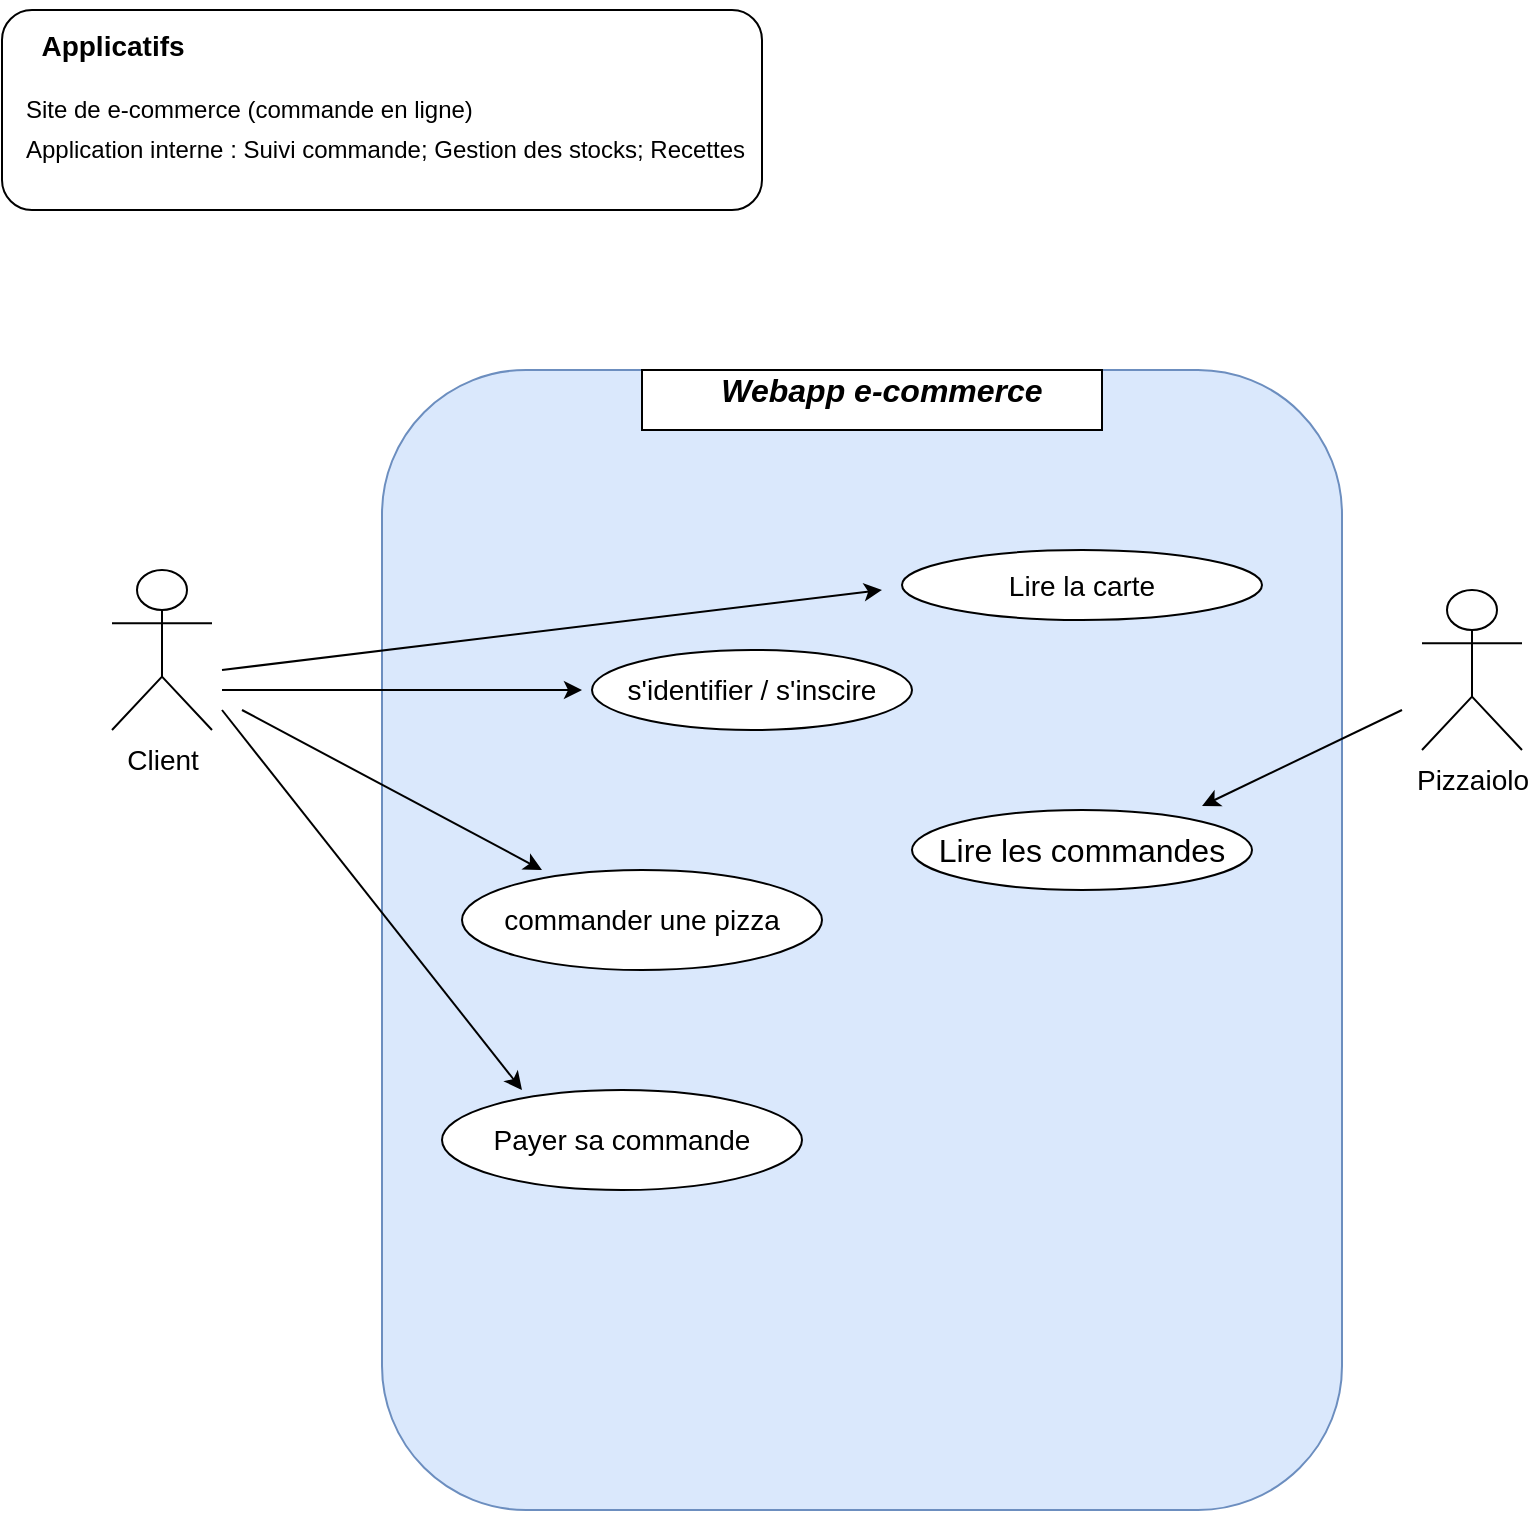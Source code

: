 <mxfile pages="1" version="11.2.8" type="github"><diagram id="MNXzi04fr1sy_u2QWTiJ" name="Page-1"><mxGraphModel dx="750" dy="402" grid="1" gridSize="10" guides="1" tooltips="1" connect="1" arrows="1" fold="1" page="1" pageScale="1" pageWidth="827" pageHeight="1169" math="0" shadow="0"><root><mxCell id="0"/><mxCell id="1" parent="0"/><mxCell id="WP350R45o4TcloDQfKBS-10" value="" style="rounded=1;whiteSpace=wrap;html=1;fontSize=14;align=center;fillColor=#dae8fc;strokeColor=#6c8ebf;direction=south;movable=0;resizable=0;rotatable=0;deletable=0;editable=0;connectable=0;" vertex="1" parent="1"><mxGeometry x="220" y="230" width="480" height="570" as="geometry"/></mxCell><mxCell id="WP350R45o4TcloDQfKBS-31" value="" style="rounded=0;whiteSpace=wrap;html=1;fontSize=14;align=center;" vertex="1" parent="1"><mxGeometry x="350" y="230" width="230" height="30" as="geometry"/></mxCell><mxCell id="WP350R45o4TcloDQfKBS-8" value="" style="group" vertex="1" connectable="0" parent="1"><mxGeometry x="30" y="50" width="380" height="100" as="geometry"/></mxCell><mxCell id="WP350R45o4TcloDQfKBS-7" value="" style="rounded=1;whiteSpace=wrap;html=1;fontSize=14;align=center;" vertex="1" parent="WP350R45o4TcloDQfKBS-8"><mxGeometry width="380" height="100" as="geometry"/></mxCell><mxCell id="WP350R45o4TcloDQfKBS-1" value="&lt;p style=&quot;font-size: 14px;&quot;&gt;Applicatifs&lt;/p&gt;" style="text;html=1;resizable=0;points=[];autosize=1;align=center;verticalAlign=middle;spacingTop=-4;fontStyle=1;fontSize=14;" vertex="1" parent="WP350R45o4TcloDQfKBS-8"><mxGeometry x="20" width="70" height="40" as="geometry"/></mxCell><mxCell id="WP350R45o4TcloDQfKBS-3" value="Site de e-commerce (commande en ligne)" style="text;html=1;resizable=0;points=[];autosize=1;align=left;verticalAlign=top;spacingTop=-4;" vertex="1" parent="WP350R45o4TcloDQfKBS-8"><mxGeometry x="10" y="40" width="240" height="20" as="geometry"/></mxCell><mxCell id="WP350R45o4TcloDQfKBS-5" value="Application interne : Suivi commande; Gestion des stocks; Recettes" style="text;html=1;resizable=0;points=[];autosize=1;align=left;verticalAlign=top;spacingTop=-4;" vertex="1" parent="WP350R45o4TcloDQfKBS-8"><mxGeometry x="10" y="60" width="370" height="20" as="geometry"/></mxCell><mxCell id="WP350R45o4TcloDQfKBS-12" value="&lt;b&gt;&lt;i&gt;Webapp e-commerce&lt;/i&gt;&lt;/b&gt;" style="text;html=1;strokeColor=none;fillColor=none;align=center;verticalAlign=middle;whiteSpace=wrap;rounded=0;fontSize=16;" vertex="1" parent="1"><mxGeometry x="375" y="230" width="190" height="20" as="geometry"/></mxCell><mxCell id="WP350R45o4TcloDQfKBS-26" value="Client" style="shape=umlActor;verticalLabelPosition=bottom;labelBackgroundColor=#ffffff;verticalAlign=top;html=1;outlineConnect=0;fontSize=14;align=center;" vertex="1" parent="1"><mxGeometry x="85" y="330" width="50" height="80" as="geometry"/></mxCell><mxCell id="WP350R45o4TcloDQfKBS-27" value="commander une pizza" style="ellipse;whiteSpace=wrap;html=1;fontSize=14;align=center;" vertex="1" parent="1"><mxGeometry x="260" y="480" width="180" height="50" as="geometry"/></mxCell><mxCell id="WP350R45o4TcloDQfKBS-28" value="Lire la carte" style="ellipse;whiteSpace=wrap;html=1;fontSize=14;align=center;" vertex="1" parent="1"><mxGeometry x="480" y="320" width="180" height="35" as="geometry"/></mxCell><mxCell id="WP350R45o4TcloDQfKBS-29" value="Payer sa commande" style="ellipse;whiteSpace=wrap;html=1;fontSize=14;align=center;" vertex="1" parent="1"><mxGeometry x="250" y="590" width="180" height="50" as="geometry"/></mxCell><mxCell id="WP350R45o4TcloDQfKBS-30" value="s'identifier / s'inscire" style="ellipse;whiteSpace=wrap;html=1;fontSize=14;align=center;" vertex="1" parent="1"><mxGeometry x="325" y="370" width="160" height="40" as="geometry"/></mxCell><mxCell id="WP350R45o4TcloDQfKBS-32" value="Pizzaiolo" style="shape=umlActor;verticalLabelPosition=bottom;labelBackgroundColor=#ffffff;verticalAlign=top;html=1;outlineConnect=0;fontSize=14;align=center;" vertex="1" parent="1"><mxGeometry x="740" y="340" width="50" height="80" as="geometry"/></mxCell><mxCell id="WP350R45o4TcloDQfKBS-37" value="Lire les commandes" style="ellipse;whiteSpace=wrap;html=1;fontSize=16;align=center;" vertex="1" parent="1"><mxGeometry x="485" y="450" width="170" height="40" as="geometry"/></mxCell><mxCell id="WP350R45o4TcloDQfKBS-38" value="" style="endArrow=classic;html=1;fontSize=16;" edge="1" parent="1"><mxGeometry width="50" height="50" relative="1" as="geometry"><mxPoint x="730" y="400" as="sourcePoint"/><mxPoint x="630" y="448" as="targetPoint"/><Array as="points"/></mxGeometry></mxCell><mxCell id="WP350R45o4TcloDQfKBS-39" value="" style="endArrow=classic;html=1;fontSize=16;" edge="1" parent="1"><mxGeometry width="50" height="50" relative="1" as="geometry"><mxPoint x="140" y="380" as="sourcePoint"/><mxPoint x="470" y="340" as="targetPoint"/><Array as="points"/></mxGeometry></mxCell><mxCell id="WP350R45o4TcloDQfKBS-40" value="" style="endArrow=classic;html=1;fontSize=16;" edge="1" parent="1"><mxGeometry width="50" height="50" relative="1" as="geometry"><mxPoint x="140" y="390" as="sourcePoint"/><mxPoint x="320" y="390" as="targetPoint"/><Array as="points"/></mxGeometry></mxCell><mxCell id="WP350R45o4TcloDQfKBS-41" value="" style="endArrow=classic;html=1;fontSize=16;" edge="1" parent="1"><mxGeometry width="50" height="50" relative="1" as="geometry"><mxPoint x="150" y="400" as="sourcePoint"/><mxPoint x="300" y="480" as="targetPoint"/><Array as="points"/></mxGeometry></mxCell><mxCell id="WP350R45o4TcloDQfKBS-42" value="" style="endArrow=classic;html=1;fontSize=16;" edge="1" parent="1"><mxGeometry width="50" height="50" relative="1" as="geometry"><mxPoint x="140" y="400" as="sourcePoint"/><mxPoint x="290" y="590" as="targetPoint"/><Array as="points"/></mxGeometry></mxCell></root></mxGraphModel></diagram></mxfile>